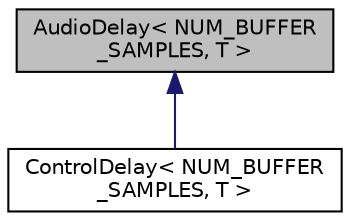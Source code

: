 digraph "AudioDelay&lt; NUM_BUFFER_SAMPLES, T &gt;"
{
  edge [fontname="Helvetica",fontsize="10",labelfontname="Helvetica",labelfontsize="10"];
  node [fontname="Helvetica",fontsize="10",shape=record];
  Node1 [label="AudioDelay\< NUM_BUFFER\l_SAMPLES, T \>",height=0.2,width=0.4,color="black", fillcolor="grey75", style="filled" fontcolor="black"];
  Node1 -> Node2 [dir="back",color="midnightblue",fontsize="10",style="solid",fontname="Helvetica"];
  Node2 [label="ControlDelay\< NUM_BUFFER\l_SAMPLES, T \>",height=0.2,width=0.4,color="black", fillcolor="white", style="filled",URL="$class_control_delay.html",tooltip="Control-rate delay line for delaying control signals. "];
}
